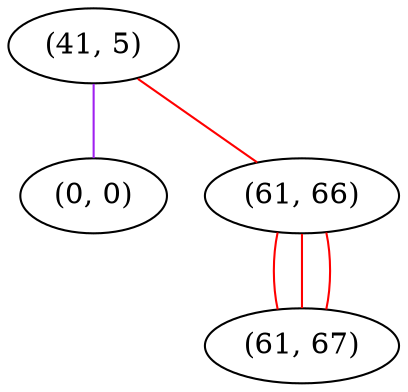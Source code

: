 graph "" {
"(41, 5)";
"(0, 0)";
"(61, 66)";
"(61, 67)";
"(41, 5)" -- "(0, 0)"  [color=purple, key=0, weight=4];
"(41, 5)" -- "(61, 66)"  [color=red, key=0, weight=1];
"(61, 66)" -- "(61, 67)"  [color=red, key=0, weight=1];
"(61, 66)" -- "(61, 67)"  [color=red, key=1, weight=1];
"(61, 66)" -- "(61, 67)"  [color=red, key=2, weight=1];
}
